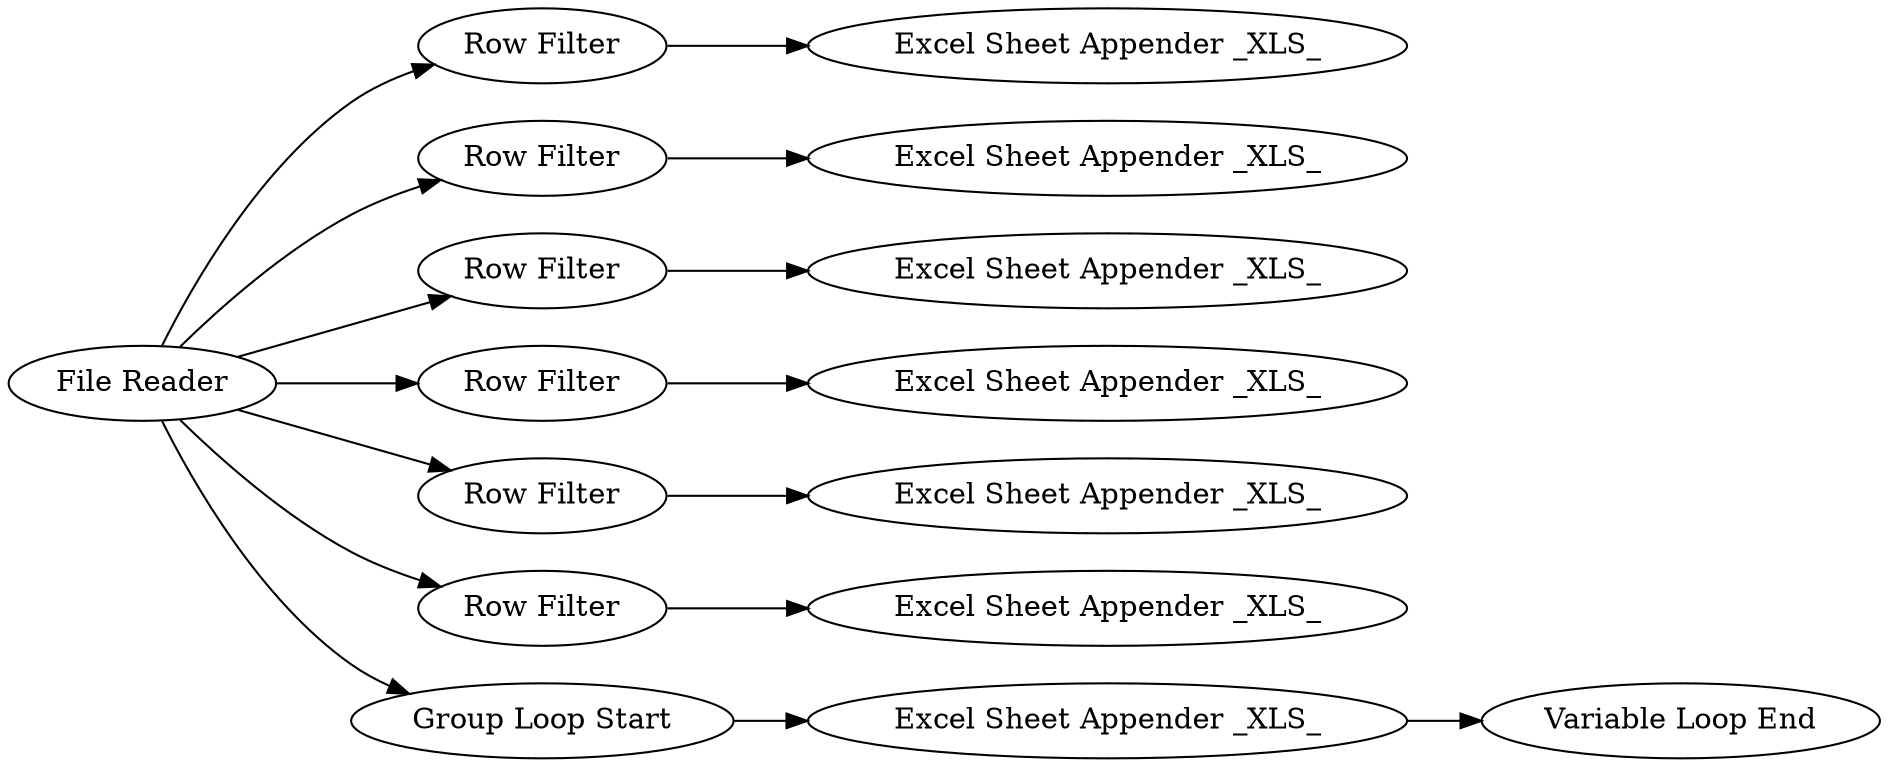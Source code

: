 digraph {
	"-6493873078913369819_4" [label="Row Filter"]
	"-6493873078913369819_3" [label="Row Filter"]
	"-6493873078913369819_2" [label="Row Filter"]
	"-6493873078913369819_11" [label="Row Filter"]
	"-6493873078913369819_9" [label="Row Filter"]
	"-6493873078913369819_13" [label="Row Filter"]
	"-6493873078913369819_23" [label="Excel Sheet Appender _XLS_"]
	"-6493873078913369819_22" [label="Excel Sheet Appender _XLS_"]
	"-6493873078913369819_20" [label="Excel Sheet Appender _XLS_"]
	"-6493873078913369819_18" [label="Variable Loop End"]
	"-6493873078913369819_1" [label="File Reader"]
	"-6493873078913369819_19" [label="Excel Sheet Appender _XLS_"]
	"-6493873078913369819_21" [label="Excel Sheet Appender _XLS_"]
	"-6493873078913369819_24" [label="Excel Sheet Appender _XLS_"]
	"-6493873078913369819_25" [label="Excel Sheet Appender _XLS_"]
	"-6493873078913369819_17" [label="Group Loop Start"]
	"-6493873078913369819_1" -> "-6493873078913369819_13"
	"-6493873078913369819_3" -> "-6493873078913369819_20"
	"-6493873078913369819_1" -> "-6493873078913369819_3"
	"-6493873078913369819_2" -> "-6493873078913369819_19"
	"-6493873078913369819_11" -> "-6493873078913369819_23"
	"-6493873078913369819_1" -> "-6493873078913369819_2"
	"-6493873078913369819_1" -> "-6493873078913369819_11"
	"-6493873078913369819_1" -> "-6493873078913369819_17"
	"-6493873078913369819_9" -> "-6493873078913369819_24"
	"-6493873078913369819_13" -> "-6493873078913369819_22"
	"-6493873078913369819_17" -> "-6493873078913369819_25"
	"-6493873078913369819_1" -> "-6493873078913369819_4"
	"-6493873078913369819_25" -> "-6493873078913369819_18"
	"-6493873078913369819_1" -> "-6493873078913369819_9"
	"-6493873078913369819_4" -> "-6493873078913369819_21"
	rankdir=LR
}
